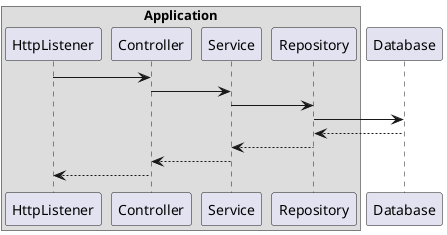 @startuml
'https://plantuml.com/sequence-diagram

box Application
    participant HttpListener
    participant Controller
    participant Service
    participant Repository
end box

HttpListener -> Controller
Controller -> Service
Service -> Repository
Repository -> Database
Database --> Repository
Repository --> Service
Service --> Controller
Controller --> HttpListener

@enduml